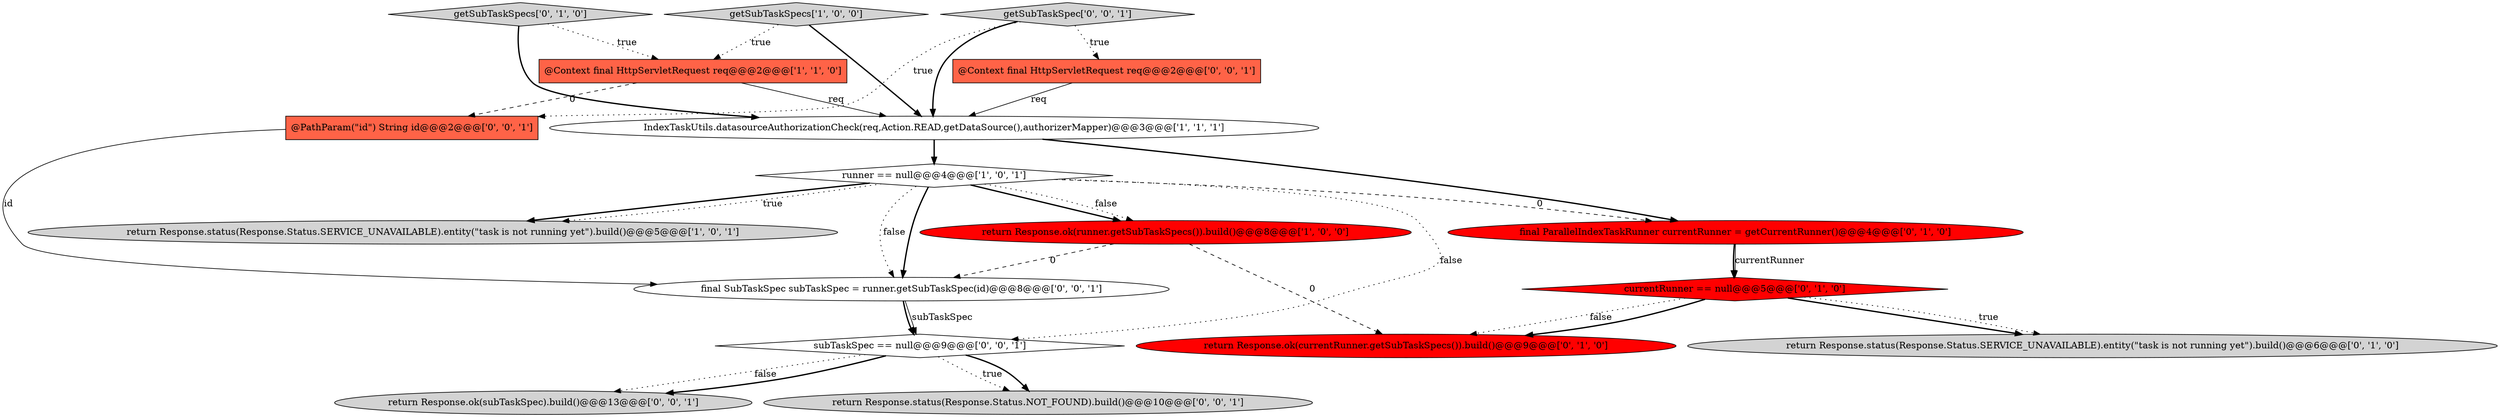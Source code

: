digraph {
6 [style = filled, label = "return Response.status(Response.Status.SERVICE_UNAVAILABLE).entity(\"task is not running yet\").build()@@@6@@@['0', '1', '0']", fillcolor = lightgray, shape = ellipse image = "AAA0AAABBB2BBB"];
4 [style = filled, label = "IndexTaskUtils.datasourceAuthorizationCheck(req,Action.READ,getDataSource(),authorizerMapper)@@@3@@@['1', '1', '1']", fillcolor = white, shape = ellipse image = "AAA0AAABBB1BBB"];
10 [style = filled, label = "final ParallelIndexTaskRunner currentRunner = getCurrentRunner()@@@4@@@['0', '1', '0']", fillcolor = red, shape = ellipse image = "AAA1AAABBB2BBB"];
3 [style = filled, label = "runner == null@@@4@@@['1', '0', '1']", fillcolor = white, shape = diamond image = "AAA0AAABBB1BBB"];
5 [style = filled, label = "getSubTaskSpecs['1', '0', '0']", fillcolor = lightgray, shape = diamond image = "AAA0AAABBB1BBB"];
7 [style = filled, label = "return Response.ok(currentRunner.getSubTaskSpecs()).build()@@@9@@@['0', '1', '0']", fillcolor = red, shape = ellipse image = "AAA1AAABBB2BBB"];
12 [style = filled, label = "getSubTaskSpec['0', '0', '1']", fillcolor = lightgray, shape = diamond image = "AAA0AAABBB3BBB"];
13 [style = filled, label = "return Response.ok(subTaskSpec).build()@@@13@@@['0', '0', '1']", fillcolor = lightgray, shape = ellipse image = "AAA0AAABBB3BBB"];
11 [style = filled, label = "return Response.status(Response.Status.NOT_FOUND).build()@@@10@@@['0', '0', '1']", fillcolor = lightgray, shape = ellipse image = "AAA0AAABBB3BBB"];
15 [style = filled, label = "@Context final HttpServletRequest req@@@2@@@['0', '0', '1']", fillcolor = tomato, shape = box image = "AAA0AAABBB3BBB"];
16 [style = filled, label = "@PathParam(\"id\") String id@@@2@@@['0', '0', '1']", fillcolor = tomato, shape = box image = "AAA0AAABBB3BBB"];
17 [style = filled, label = "final SubTaskSpec subTaskSpec = runner.getSubTaskSpec(id)@@@8@@@['0', '0', '1']", fillcolor = white, shape = ellipse image = "AAA0AAABBB3BBB"];
0 [style = filled, label = "return Response.status(Response.Status.SERVICE_UNAVAILABLE).entity(\"task is not running yet\").build()@@@5@@@['1', '0', '1']", fillcolor = lightgray, shape = ellipse image = "AAA0AAABBB1BBB"];
1 [style = filled, label = "return Response.ok(runner.getSubTaskSpecs()).build()@@@8@@@['1', '0', '0']", fillcolor = red, shape = ellipse image = "AAA1AAABBB1BBB"];
14 [style = filled, label = "subTaskSpec == null@@@9@@@['0', '0', '1']", fillcolor = white, shape = diamond image = "AAA0AAABBB3BBB"];
8 [style = filled, label = "currentRunner == null@@@5@@@['0', '1', '0']", fillcolor = red, shape = diamond image = "AAA1AAABBB2BBB"];
9 [style = filled, label = "getSubTaskSpecs['0', '1', '0']", fillcolor = lightgray, shape = diamond image = "AAA0AAABBB2BBB"];
2 [style = filled, label = "@Context final HttpServletRequest req@@@2@@@['1', '1', '0']", fillcolor = tomato, shape = box image = "AAA0AAABBB1BBB"];
8->7 [style = dotted, label="false"];
4->10 [style = bold, label=""];
15->4 [style = solid, label="req"];
4->3 [style = bold, label=""];
2->4 [style = solid, label="req"];
10->8 [style = solid, label="currentRunner"];
3->1 [style = bold, label=""];
9->4 [style = bold, label=""];
12->15 [style = dotted, label="true"];
3->14 [style = dotted, label="false"];
8->6 [style = bold, label=""];
3->0 [style = bold, label=""];
8->7 [style = bold, label=""];
14->13 [style = dotted, label="false"];
17->14 [style = solid, label="subTaskSpec"];
1->17 [style = dashed, label="0"];
8->6 [style = dotted, label="true"];
10->8 [style = bold, label=""];
12->4 [style = bold, label=""];
12->16 [style = dotted, label="true"];
17->14 [style = bold, label=""];
9->2 [style = dotted, label="true"];
2->16 [style = dashed, label="0"];
5->4 [style = bold, label=""];
16->17 [style = solid, label="id"];
3->0 [style = dotted, label="true"];
3->17 [style = bold, label=""];
14->11 [style = dotted, label="true"];
3->10 [style = dashed, label="0"];
14->13 [style = bold, label=""];
1->7 [style = dashed, label="0"];
3->1 [style = dotted, label="false"];
14->11 [style = bold, label=""];
5->2 [style = dotted, label="true"];
3->17 [style = dotted, label="false"];
}

